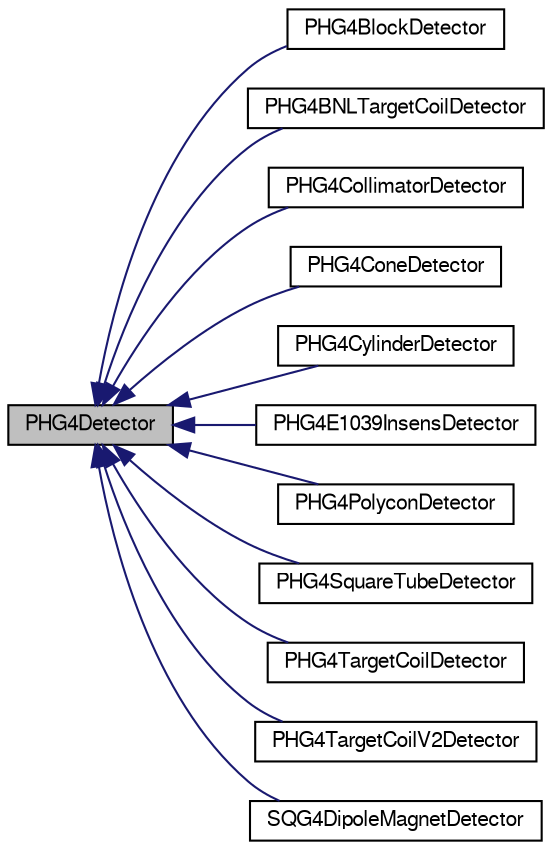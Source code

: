 digraph "PHG4Detector"
{
  bgcolor="transparent";
  edge [fontname="FreeSans",fontsize="10",labelfontname="FreeSans",labelfontsize="10"];
  node [fontname="FreeSans",fontsize="10",shape=record];
  rankdir="LR";
  Node1 [label="PHG4Detector",height=0.2,width=0.4,color="black", fillcolor="grey75", style="filled" fontcolor="black"];
  Node1 -> Node2 [dir="back",color="midnightblue",fontsize="10",style="solid",fontname="FreeSans"];
  Node2 [label="PHG4BlockDetector",height=0.2,width=0.4,color="black",URL="$dc/d36/classPHG4BlockDetector.html"];
  Node1 -> Node3 [dir="back",color="midnightblue",fontsize="10",style="solid",fontname="FreeSans"];
  Node3 [label="PHG4BNLTargetCoilDetector",height=0.2,width=0.4,color="black",URL="$d7/d21/classPHG4BNLTargetCoilDetector.html"];
  Node1 -> Node4 [dir="back",color="midnightblue",fontsize="10",style="solid",fontname="FreeSans"];
  Node4 [label="PHG4CollimatorDetector",height=0.2,width=0.4,color="black",URL="$d8/d44/classPHG4CollimatorDetector.html"];
  Node1 -> Node5 [dir="back",color="midnightblue",fontsize="10",style="solid",fontname="FreeSans"];
  Node5 [label="PHG4ConeDetector",height=0.2,width=0.4,color="black",URL="$d6/d41/classPHG4ConeDetector.html"];
  Node1 -> Node6 [dir="back",color="midnightblue",fontsize="10",style="solid",fontname="FreeSans"];
  Node6 [label="PHG4CylinderDetector",height=0.2,width=0.4,color="black",URL="$d3/d95/classPHG4CylinderDetector.html"];
  Node1 -> Node7 [dir="back",color="midnightblue",fontsize="10",style="solid",fontname="FreeSans"];
  Node7 [label="PHG4E1039InsensDetector",height=0.2,width=0.4,color="black",URL="$d5/dd4/classPHG4E1039InsensDetector.html"];
  Node1 -> Node8 [dir="back",color="midnightblue",fontsize="10",style="solid",fontname="FreeSans"];
  Node8 [label="PHG4PolyconDetector",height=0.2,width=0.4,color="black",URL="$d8/db8/classPHG4PolyconDetector.html"];
  Node1 -> Node9 [dir="back",color="midnightblue",fontsize="10",style="solid",fontname="FreeSans"];
  Node9 [label="PHG4SquareTubeDetector",height=0.2,width=0.4,color="black",URL="$d9/d87/classPHG4SquareTubeDetector.html"];
  Node1 -> Node10 [dir="back",color="midnightblue",fontsize="10",style="solid",fontname="FreeSans"];
  Node10 [label="PHG4TargetCoilDetector",height=0.2,width=0.4,color="black",URL="$df/dec/classPHG4TargetCoilDetector.html"];
  Node1 -> Node11 [dir="back",color="midnightblue",fontsize="10",style="solid",fontname="FreeSans"];
  Node11 [label="PHG4TargetCoilV2Detector",height=0.2,width=0.4,color="black",URL="$d0/d00/classPHG4TargetCoilV2Detector.html"];
  Node1 -> Node12 [dir="back",color="midnightblue",fontsize="10",style="solid",fontname="FreeSans"];
  Node12 [label="SQG4DipoleMagnetDetector",height=0.2,width=0.4,color="black",URL="$d3/d93/classSQG4DipoleMagnetDetector.html"];
}
